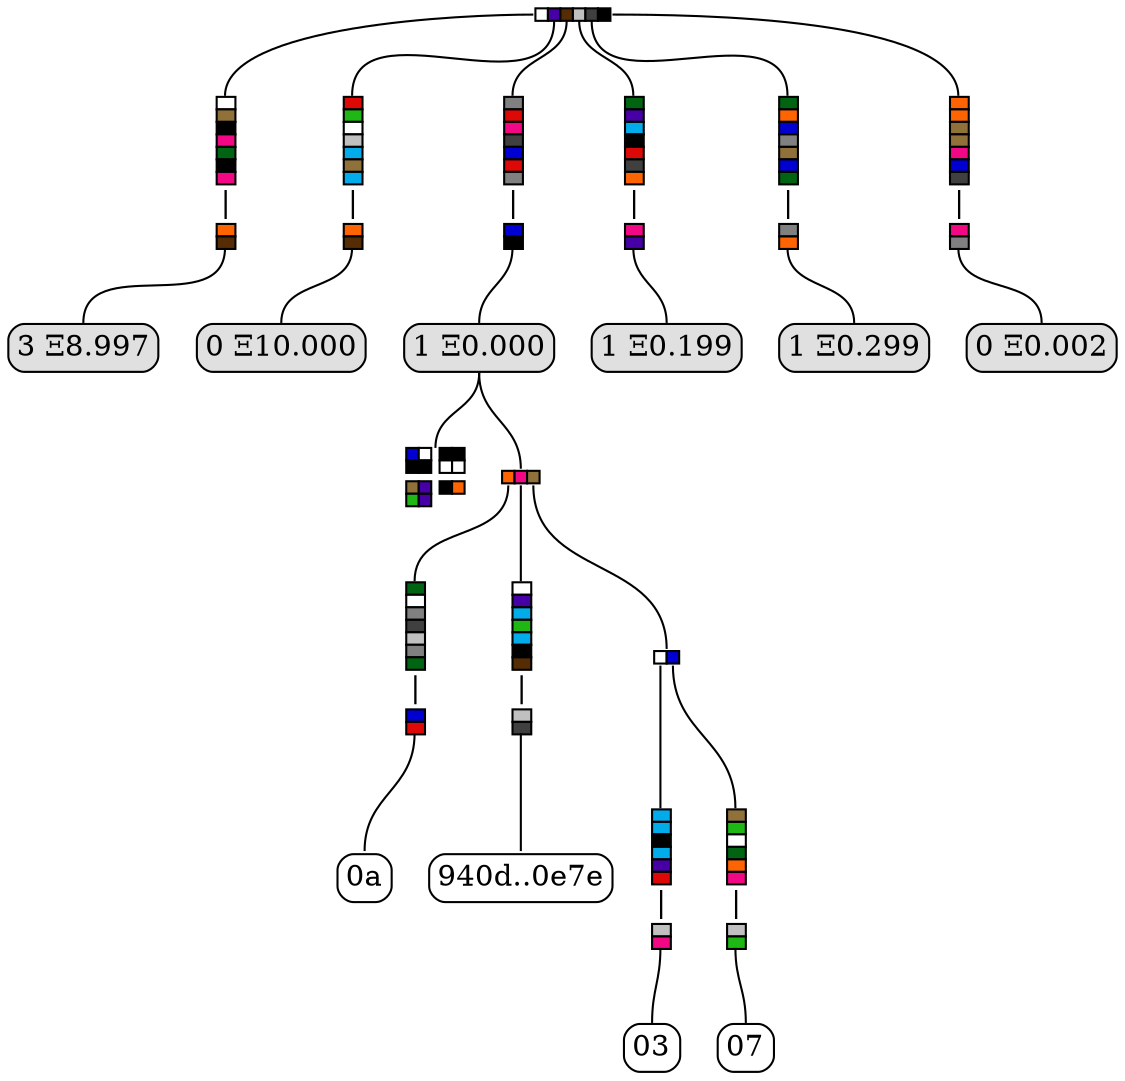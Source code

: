 digraph trie {
		node [shape=none margin=0 width=0 height=0]
		edge [dir = none headport=n tailport=s]
	
	n_ [label=<
	<table border="0" color="#000000" cellborder="1" cellspacing="0">
		<tr>

			<td bgcolor="#FFFFFF" port="h0"></td>

			<td bgcolor="#4700A5" port="h5"></td>

			<td bgcolor="#562C05" port="h10"></td>

			<td bgcolor="#C0C0C0" port="h12"></td>

			<td bgcolor="#404040" port="h14"></td>

			<td bgcolor="#000000" port="h15"></td>

		</tr>
	</table>
    >];
	n_:h0 -> n_00;
	n_:h5 -> n_05;
	n_:h10 -> n_0a;
	n_:h12 -> n_0c;
	n_:h14 -> n_0e;
	n_:h15 -> n_0f;

	n_00 [label=<
	<table border="0" color="#000000" cellborder="1" cellspacing="0">
			<tr><td bgcolor="#FFFFFF"></td></tr>
				<tr><td bgcolor="#90713A"></td></tr>
				<tr><td bgcolor="#000000"></td></tr>
				<tr><td bgcolor="#F20884"></td></tr>
				<tr><td bgcolor="#006412"></td></tr>
				<tr><td bgcolor="#000000"></td></tr>
				<tr><td bgcolor="#F20884"></td></tr>
				<tr><td border="0">|</td></tr>
					<tr><td bgcolor="#FF6403"></td></tr>
				<tr><td bgcolor="#562C05"></td></tr>
		
	</table>
	>];
	e_00000b0f04090f0404000a010c0d000502070e040d00060e020706050605040c000f05060405020205070501060d0709030a090b080d0600040d0c0f0d0f020a10 [label="3 Ξ8.997" margin=0.05 shape=Mrecord fillcolor="#E0E0E0" style=filled];
	n_00 -> e_00000b0f04090f0404000a010c0d000502070e040d00060e020706050605040c000f05060405020205070501060d0709030a090b080d0600040d0c0f0d0f020a10;

	n_05 [label=<
	<table border="0" color="#000000" cellborder="1" cellspacing="0">
			<tr><td bgcolor="#DD0907"></td></tr>
				<tr><td bgcolor="#1FB714"></td></tr>
				<tr><td bgcolor="#FFFFFF"></td></tr>
				<tr><td bgcolor="#C0C0C0"></td></tr>
				<tr><td bgcolor="#02ABEA"></td></tr>
				<tr><td bgcolor="#90713A"></td></tr>
				<tr><td bgcolor="#02ABEA"></td></tr>
				<tr><td border="0">|</td></tr>
					<tr><td bgcolor="#FF6403"></td></tr>
				<tr><td bgcolor="#562C05"></td></tr>
		
	</table>
	>];
	e_050308000c070b070a0e08010a05080e0b09080d090c07080d0e040a010f0d070f0d090503050f0c0905030e0d020b0e0600020d0a0a0a04010706070301020a10 [label="0 Ξ10.000" margin=0.05 shape=Mrecord fillcolor="#E0E0E0" style=filled];
	n_05 -> e_050308000c070b070a0e08010a05080e0b09080d090c07080d0e040a010f0d070f0d090503050f0c0905030e0d020b0e0600020d0a0a0a04010706070301020a10;

	n_0a [label=<
	<table border="0" color="#000000" cellborder="1" cellspacing="0">
			<tr><td bgcolor="#808080"></td></tr>
				<tr><td bgcolor="#DD0907"></td></tr>
				<tr><td bgcolor="#F20884"></td></tr>
				<tr><td bgcolor="#404040"></td></tr>
				<tr><td bgcolor="#0000D3"></td></tr>
				<tr><td bgcolor="#DD0907"></td></tr>
				<tr><td bgcolor="#808080"></td></tr>
				<tr><td border="0">|</td></tr>
					<tr><td bgcolor="#0000D3"></td></tr>
				<tr><td bgcolor="#000000"></td></tr>
		
	</table>
	>];
	e_0a0d03040e06030d020f0608010e0d0c0c060e0201020f04080802080d0703000b07000b09000a0202030f0700080a040e0c0c0808080a01050d010a0d05060f10 [label="1 Ξ0.000" margin=0.05 shape=Mrecord fillcolor="#E0E0E0" style=filled];
	n_0a -> e_0a0d03040e06030d020f0608010e0d0c0c060e0201020f04080802080d0703000b07000b09000a0202030f0700080a040e0c0c0808080a01050d010a0d05060f10;

	c_0a0d03040e06030d020f0608010e0d0c0c060e0201020f04080802080d0703000b07000b09000a0202030f0700080a040e0c0c0808080a01050d010a0d05060f10 [label=<
	<table border="0" color="#000000" cellborder="1" cellspacing="0">
			<tr><td bgcolor="#0000D3"></td><td bgcolor="#FFFFFF"></td><td rowspan="2" border="0"></td><td bgcolor="#000000"></td><td bgcolor="#000000"></td></tr>
				<tr><td bgcolor="#000000"></td><td bgcolor="#000000"></td><td bgcolor="#FFFFFF"></td><td bgcolor="#FFFFFF"></td></tr>
				<tr><td colspan="32" border="0"></td></tr>
				<tr><td bgcolor="#90713A"></td><td bgcolor="#4700A5"></td><td rowspan="2" border="0"></td><td bgcolor="#000000"></td><td bgcolor="#FF6403"></td></tr>
				<tr><td bgcolor="#1FB714"></td><td bgcolor="#4700A5"></td><td colspan="20" border="0"></td></tr>
		
	</table>
	>];
	e_0a0d03040e06030d020f0608010e0d0c0c060e0201020f04080802080d0703000b07000b09000a0202030f0700080a040e0c0c0808080a01050d010a0d05060f10 -> c_0a0d03040e06030d020f0608010e0d0c0c060e0201020f04080802080d0703000b07000b09000a0202030f0700080a040e0c0c0808080a01050d010a0d05060f10;
				
	n_0a0d03040e06030d020f0608010e0d0c0c060e0201020f04080802080d0703000b07000b09000a0202030f0700080a040e0c0c0808080a01050d010a0d05060f [label=<
	<table border="0" color="#000000" cellborder="1" cellspacing="0">
		<tr>

			<td bgcolor="#FF6403" port="h2"></td>

			<td bgcolor="#F20884" port="h4"></td>

			<td bgcolor="#90713A" port="h11"></td>

		</tr>
	</table>
    >];
	n_0a0d03040e06030d020f0608010e0d0c0c060e0201020f04080802080d0703000b07000b09000a0202030f0700080a040e0c0c0808080a01050d010a0d05060f:h2 -> n_0a0d03040e06030d020f0608010e0d0c0c060e0201020f04080802080d0703000b07000b09000a0202030f0700080a040e0c0c0808080a01050d010a0d05060f02;
	n_0a0d03040e06030d020f0608010e0d0c0c060e0201020f04080802080d0703000b07000b09000a0202030f0700080a040e0c0c0808080a01050d010a0d05060f:h4 -> n_0a0d03040e06030d020f0608010e0d0c0c060e0201020f04080802080d0703000b07000b09000a0202030f0700080a040e0c0c0808080a01050d010a0d05060f04;
	n_0a0d03040e06030d020f0608010e0d0c0c060e0201020f04080802080d0703000b07000b09000a0202030f0700080a040e0c0c0808080a01050d010a0d05060f:h11 -> n_0a0d03040e06030d020f0608010e0d0c0c060e0201020f04080802080d0703000b07000b09000a0202030f0700080a040e0c0c0808080a01050d010a0d05060f0b;

	n_0a0d03040e06030d020f0608010e0d0c0c060e0201020f04080802080d0703000b07000b09000a0202030f0700080a040e0c0c0808080a01050d010a0d05060f02 [label=<
	<table border="0" color="#000000" cellborder="1" cellspacing="0">
			<tr><td bgcolor="#006412"></td></tr>
				<tr><td bgcolor="#FFFFFF"></td></tr>
				<tr><td bgcolor="#808080"></td></tr>
				<tr><td bgcolor="#404040"></td></tr>
				<tr><td bgcolor="#C0C0C0"></td></tr>
				<tr><td bgcolor="#808080"></td></tr>
				<tr><td bgcolor="#006412"></td></tr>
				<tr><td border="0">|</td></tr>
					<tr><td bgcolor="#0000D3"></td></tr>
				<tr><td bgcolor="#DD0907"></td></tr>
		
	</table>
	>];
	e_0a0d03040e06030d020f0608010e0d0c0c060e0201020f04080802080d0703000b07000b09000a0202030f0700080a040e0c0c0808080a01050d010a0d05060f0209000d0e0c0d090504080b06020a080d06000304050a0908080308060f0c08040b0a060b0c09050408040000080f060306020f09030106000e0f030e05060310 [label="0a" margin=0.05 shape=Mrecord];
	n_0a0d03040e06030d020f0608010e0d0c0c060e0201020f04080802080d0703000b07000b09000a0202030f0700080a040e0c0c0808080a01050d010a0d05060f02 -> e_0a0d03040e06030d020f0608010e0d0c0c060e0201020f04080802080d0703000b07000b09000a0202030f0700080a040e0c0c0808080a01050d010a0d05060f0209000d0e0c0d090504080b06020a080d06000304050a0908080308060f0c08040b0a060b0c09050408040000080f060306020f09030106000e0f030e05060310;
	
	n_0a0d03040e06030d020f0608010e0d0c0c060e0201020f04080802080d0703000b07000b09000a0202030f0700080a040e0c0c0808080a01050d010a0d05060f04 [label=<
	<table border="0" color="#000000" cellborder="1" cellspacing="0">
			<tr><td bgcolor="#FFFFFF"></td></tr>
				<tr><td bgcolor="#4700A5"></td></tr>
				<tr><td bgcolor="#02ABEA"></td></tr>
				<tr><td bgcolor="#1FB714"></td></tr>
				<tr><td bgcolor="#02ABEA"></td></tr>
				<tr><td bgcolor="#000000"></td></tr>
				<tr><td bgcolor="#562C05"></td></tr>
				<tr><td border="0">|</td></tr>
					<tr><td bgcolor="#C0C0C0"></td></tr>
				<tr><td bgcolor="#404040"></td></tr>
		
	</table>
	>];
	e_0a0d03040e06030d020f0608010e0d0c0c060e0201020f04080802080d0703000b07000b09000a0202030f0700080a040e0c0c0808080a01050d010a0d05060f0400050708070f0a01020a0802030e000f020b070603010c0c04010b030b0a080802080b030302010c0a0801010101010f0a07050c0d030a0a030b0b050a0c0e10 [label="940d..0e7e" margin=0.05 shape=Mrecord];
	n_0a0d03040e06030d020f0608010e0d0c0c060e0201020f04080802080d0703000b07000b09000a0202030f0700080a040e0c0c0808080a01050d010a0d05060f04 -> e_0a0d03040e06030d020f0608010e0d0c0c060e0201020f04080802080d0703000b07000b09000a0202030f0700080a040e0c0c0808080a01050d010a0d05060f0400050708070f0a01020a0802030e000f020b070603010c0c04010b030b0a080802080b030302010c0a0801010101010f0a07050c0d030a0a030b0b050a0c0e10;
	
	n_0a0d03040e06030d020f0608010e0d0c0c060e0201020f04080802080d0703000b07000b09000a0202030f0700080a040e0c0c0808080a01050d010a0d05060f0b [label=<
	<table border="0" color="#000000" cellborder="1" cellspacing="0">
		<tr>
 
			<td bgcolor="#FFFFFF" port="h0"></td>
 
			<td bgcolor="#0000D3" port="h6"></td>

		</tr>
	</table>
    >];
    n_0a0d03040e06030d020f0608010e0d0c0c060e0201020f04080802080d0703000b07000b09000a0202030f0700080a040e0c0c0808080a01050d010a0d05060f0b:h0 -> n_0a0d03040e06030d020f0608010e0d0c0c060e0201020f04080802080d0703000b07000b09000a0202030f0700080a040e0c0c0808080a01050d010a0d05060f0b00;
    n_0a0d03040e06030d020f0608010e0d0c0c060e0201020f04080802080d0703000b07000b09000a0202030f0700080a040e0c0c0808080a01050d010a0d05060f0b:h6 -> n_0a0d03040e06030d020f0608010e0d0c0c060e0201020f04080802080d0703000b07000b09000a0202030f0700080a040e0c0c0808080a01050d010a0d05060f0b06;

	n_0a0d03040e06030d020f0608010e0d0c0c060e0201020f04080802080d0703000b07000b09000a0202030f0700080a040e0c0c0808080a01050d010a0d05060f0b00 [label=<
	<table border="0" color="#000000" cellborder="1" cellspacing="0">
			<tr><td bgcolor="#02ABEA"></td></tr>
				<tr><td bgcolor="#02ABEA"></td></tr>
				<tr><td bgcolor="#000000"></td></tr>
				<tr><td bgcolor="#02ABEA"></td></tr>
				<tr><td bgcolor="#4700A5"></td></tr>
				<tr><td bgcolor="#DD0907"></td></tr>
				<tr><td border="0">|</td></tr>
					<tr><td bgcolor="#C0C0C0"></td></tr>
				<tr><td bgcolor="#F20884"></td></tr>
		
	</table>
	>];
	e_0a0d03040e06030d020f0608010e0d0c0c060e0201020f04080802080d0703000b07000b09000a0202030f0700080a040e0c0c0808080a01050d010a0d05060f0b0007070f070503000a010306040c05040e0e00000c0f09040b0a09090107050d0b08010e070e0000020c09070e0304040a0a050d030c040900080601070c0410 [label="03" margin=0.05 shape=Mrecord];
	n_0a0d03040e06030d020f0608010e0d0c0c060e0201020f04080802080d0703000b07000b09000a0202030f0700080a040e0c0c0808080a01050d010a0d05060f0b00 -> e_0a0d03040e06030d020f0608010e0d0c0c060e0201020f04080802080d0703000b07000b09000a0202030f0700080a040e0c0c0808080a01050d010a0d05060f0b0007070f070503000a010306040c05040e0e00000c0f09040b0a09090107050d0b08010e070e0000020c09070e0304040a0a050d030c040900080601070c0410;
	
	n_0a0d03040e06030d020f0608010e0d0c0c060e0201020f04080802080d0703000b07000b09000a0202030f0700080a040e0c0c0808080a01050d010a0d05060f0b06 [label=<
	<table border="0" color="#000000" cellborder="1" cellspacing="0">
			<tr><td bgcolor="#90713A"></td></tr>
				<tr><td bgcolor="#1FB714"></td></tr>
				<tr><td bgcolor="#FFFFFF"></td></tr>
				<tr><td bgcolor="#006412"></td></tr>
				<tr><td bgcolor="#FF6403"></td></tr>
				<tr><td bgcolor="#F20884"></td></tr>
				<tr><td border="0">|</td></tr>
					<tr><td bgcolor="#C0C0C0"></td></tr>
				<tr><td bgcolor="#1FB714"></td></tr>
		
	</table>
	>];
	e_0a0d03040e06030d020f0608010e0d0c0c060e0201020f04080802080d0703000b07000b09000a0202030f0700080a040e0c0c0808080a01050d010a0d05060f0b060b08000902040e0e07010b0500060e01060a0000000e00000b000f080f030a08020f05030709010c060b08070f050905080f0d0f0506020f030d01020c0810 [label="07" margin=0.05 shape=Mrecord];
	n_0a0d03040e06030d020f0608010e0d0c0c060e0201020f04080802080d0703000b07000b09000a0202030f0700080a040e0c0c0808080a01050d010a0d05060f0b06 -> e_0a0d03040e06030d020f0608010e0d0c0c060e0201020f04080802080d0703000b07000b09000a0202030f0700080a040e0c0c0808080a01050d010a0d05060f0b060b08000902040e0e07010b0500060e01060a0000000e00000b000f080f030a08020f05030709010c060b08070f050905080f0d0f0506020f030d01020c0810;
	e_0a0d03040e06030d020f0608010e0d0c0c060e0201020f04080802080d0703000b07000b09000a0202030f0700080a040e0c0c0808080a01050d010a0d05060f10 -> n_0a0d03040e06030d020f0608010e0d0c0c060e0201020f04080802080d0703000b07000b09000a0202030f0700080a040e0c0c0808080a01050d010a0d05060f;
	
	n_0c [label=<
	<table border="0" color="#000000" cellborder="1" cellspacing="0">
			<tr><td bgcolor="#006412"></td></tr>
				<tr><td bgcolor="#4700A5"></td></tr>
				<tr><td bgcolor="#02ABEA"></td></tr>
				<tr><td bgcolor="#000000"></td></tr>
				<tr><td bgcolor="#DD0907"></td></tr>
				<tr><td bgcolor="#404040"></td></tr>
				<tr><td bgcolor="#FF6403"></td></tr>
				<tr><td border="0">|</td></tr>
					<tr><td bgcolor="#F20884"></td></tr>
				<tr><td bgcolor="#4700A5"></td></tr>
		
	</table>
	>];
	e_0c0905070f030e020f00040a000706040c030a000409010b0107050f06090902060d0a06010e0f0b0c0c080f06010f0a010405050f0d020d020b040c0d0d040510 [label="1 Ξ0.199" margin=0.05 shape=Mrecord fillcolor="#E0E0E0" style=filled];
	n_0c -> e_0c0905070f030e020f00040a000706040c030a000409010b0107050f06090902060d0a06010e0f0b0c0c080f06010f0a010405050f0d020d020b040c0d0d040510;

	n_0e [label=<
	<table border="0" color="#000000" cellborder="1" cellspacing="0">
			<tr><td bgcolor="#006412"></td></tr>
				<tr><td bgcolor="#FF6403"></td></tr>
				<tr><td bgcolor="#0000D3"></td></tr>
				<tr><td bgcolor="#808080"></td></tr>
				<tr><td bgcolor="#90713A"></td></tr>
				<tr><td bgcolor="#0000D3"></td></tr>
				<tr><td bgcolor="#006412"></td></tr>
				<tr><td border="0">|</td></tr>
					<tr><td bgcolor="#808080"></td></tr>
				<tr><td bgcolor="#FF6403"></td></tr>
		
	</table>
	>];
	e_0e0902060d0b06090a0a0c0e0d0501080e090b090f000f0403040a0407030e070107040100090c0904030504080b0b080f02030b0e04010c0a07060d090a0d0210 [label="1 Ξ0.299" margin=0.05 shape=Mrecord fillcolor="#E0E0E0" style=filled];
	n_0e -> e_0e0902060d0b06090a0a0c0e0d0501080e090b090f000f0403040a0407030e070107040100090c0904030504080b0b080f02030b0e04010c0a07060d090a0d0210;

	n_0f [label=<
	<table border="0" color="#000000" cellborder="1" cellspacing="0">
			<tr><td bgcolor="#FF6403"></td></tr>
				<tr><td bgcolor="#FF6403"></td></tr>
				<tr><td bgcolor="#90713A"></td></tr>
				<tr><td bgcolor="#90713A"></td></tr>
				<tr><td bgcolor="#F20884"></td></tr>
				<tr><td bgcolor="#0000D3"></td></tr>
				<tr><td bgcolor="#404040"></td></tr>
				<tr><td border="0">|</td></tr>
					<tr><td bgcolor="#F20884"></td></tr>
				<tr><td bgcolor="#808080"></td></tr>
		
	</table>
	>];
	e_0f02020b0b04060e0d0f03010a0f0805050903080b0e0f0a0a0807000e0d030d08060a040a0d09030a090e0c0f070c06030c0e0a0a08000d0a0e0a090a0c040d10 [label="0 Ξ0.002" margin=0.05 shape=Mrecord fillcolor="#E0E0E0" style=filled];
	n_0f -> e_0f02020b0b04060e0d0f03010a0f0805050903080b0e0f0a0a0807000e0d030d08060a040a0d09030a090e0c0f070c06030c0e0a0a08000d0a0e0a090a0c040d10;
}
